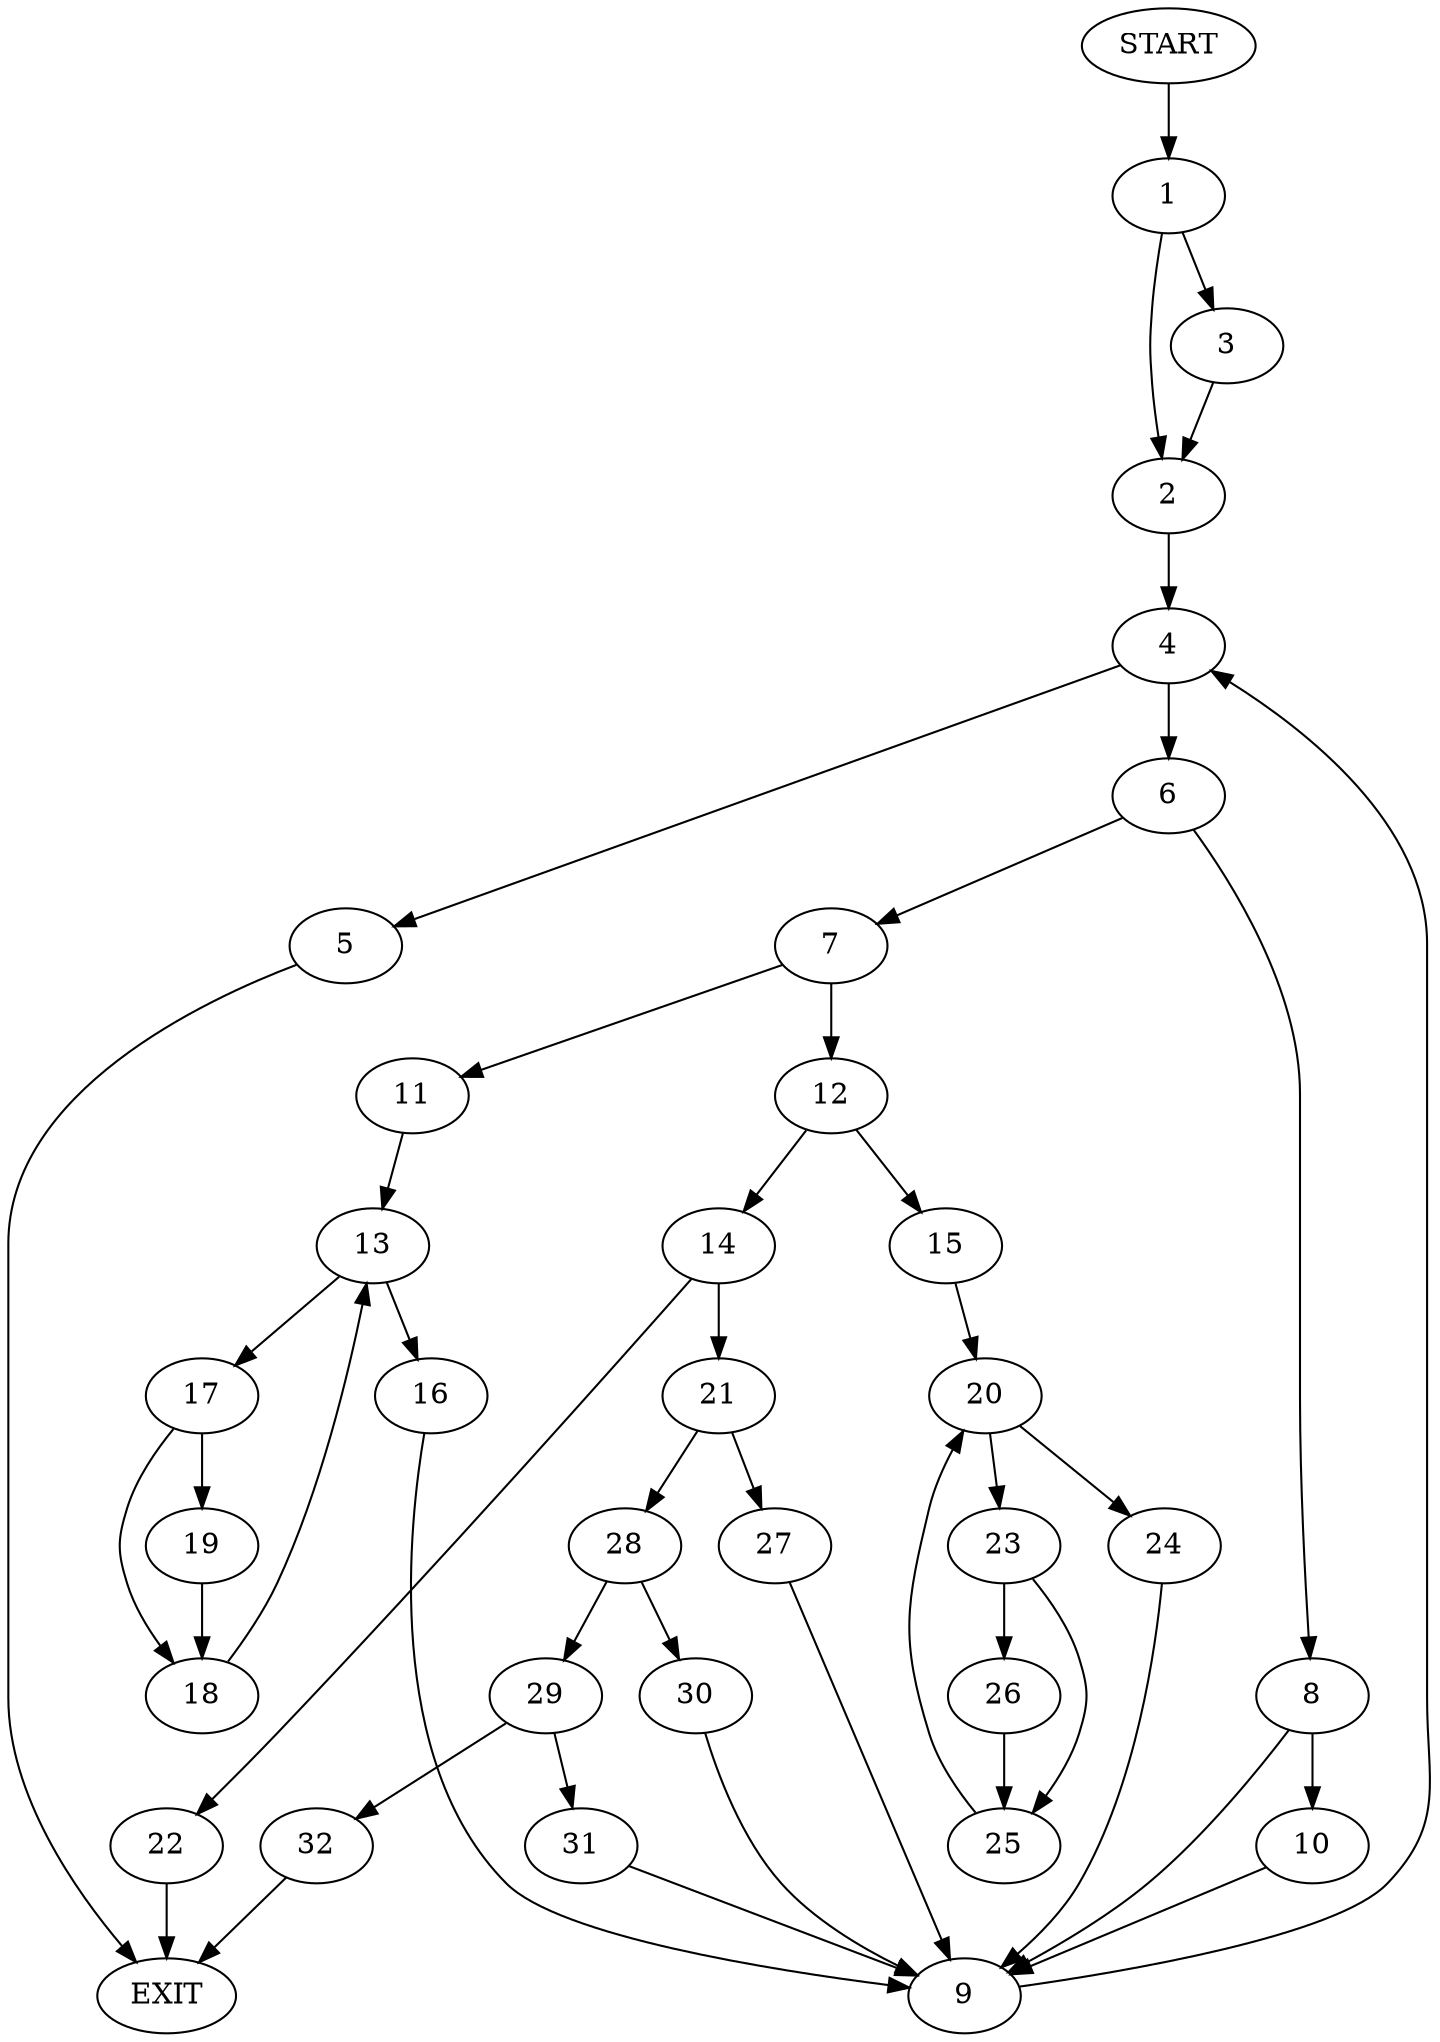 digraph {
0 [label="START"]
33 [label="EXIT"]
0 -> 1
1 -> 2
1 -> 3
2 -> 4
3 -> 2
4 -> 5
4 -> 6
6 -> 7
6 -> 8
5 -> 33
8 -> 9
8 -> 10
7 -> 11
7 -> 12
10 -> 9
9 -> 4
11 -> 13
12 -> 14
12 -> 15
13 -> 16
13 -> 17
17 -> 18
17 -> 19
16 -> 9
19 -> 18
18 -> 13
15 -> 20
14 -> 21
14 -> 22
20 -> 23
20 -> 24
23 -> 25
23 -> 26
24 -> 9
26 -> 25
25 -> 20
22 -> 33
21 -> 27
21 -> 28
28 -> 29
28 -> 30
27 -> 9
29 -> 31
29 -> 32
30 -> 9
32 -> 33
31 -> 9
}
